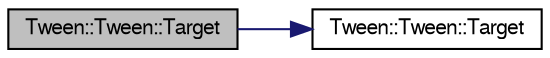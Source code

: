 digraph "Tween::Tween::Target"
{
  bgcolor="transparent";
  edge [fontname="FreeSans",fontsize="10",labelfontname="FreeSans",labelfontsize="10"];
  node [fontname="FreeSans",fontsize="10",shape=record];
  rankdir="LR";
  Node1 [label="Tween::Tween::Target",height=0.2,width=0.4,color="black", fillcolor="grey75", style="filled" fontcolor="black"];
  Node1 -> Node2 [color="midnightblue",fontsize="10",style="solid",fontname="FreeSans"];
  Node2 [label="Tween::Tween::Target",height=0.2,width=0.4,color="black",URL="$classTween_1_1Tween.html#a89369d4eb4bdd033395330d109c6e7b8"];
}
